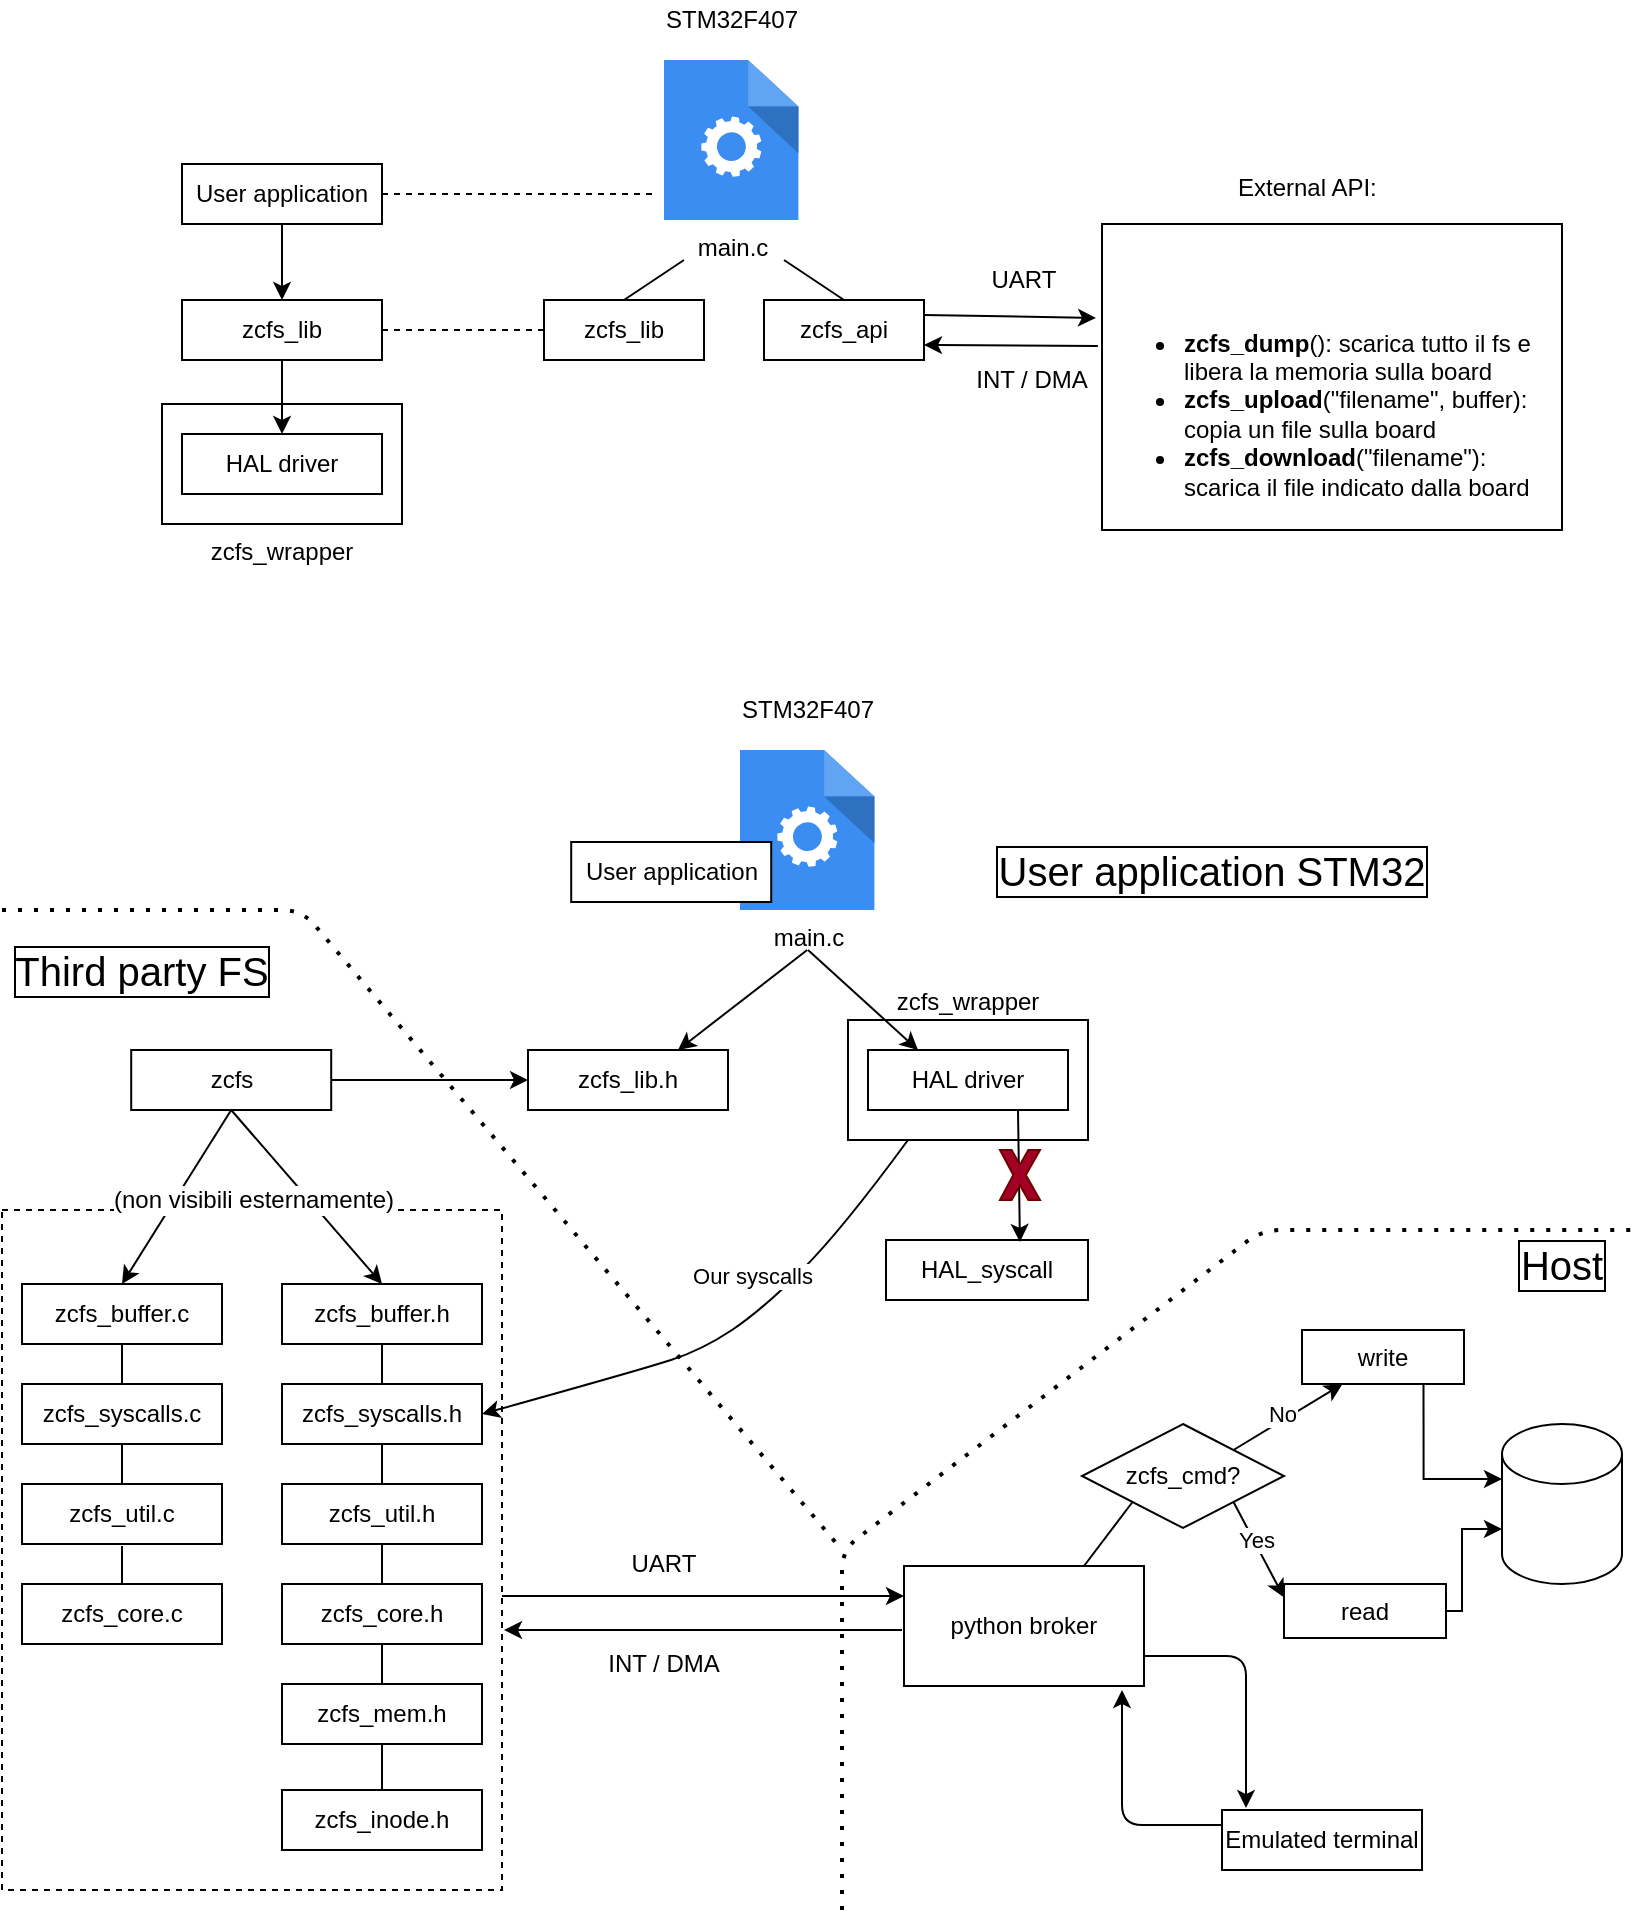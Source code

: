 <mxfile version="14.8.1" type="device"><diagram id="btjbdn9EM8TgPh4mkgvj" name="Page-1"><mxGraphModel dx="1422" dy="767" grid="1" gridSize="10" guides="1" tooltips="1" connect="1" arrows="1" fold="1" page="1" pageScale="1" pageWidth="850" pageHeight="1100" math="0" shadow="0"><root><mxCell id="0"/><mxCell id="1" parent="0"/><mxCell id="ygo-DqJAE05WGmwOfx50-6" value="" style="rounded=0;whiteSpace=wrap;html=1;labelBackgroundColor=none;fontColor=#000000;dashed=1;" parent="1" vertex="1"><mxGeometry x="10" y="730" width="250" height="340" as="geometry"/></mxCell><mxCell id="cbyzTCNreInXnjVWS00k-3" value="main.c" style="html=1;aspect=fixed;strokeColor=none;shadow=0;align=center;verticalAlign=top;fillColor=#3B8DF1;shape=mxgraph.gcp2.process;labelPosition=center;verticalLabelPosition=bottom;" parent="1" vertex="1"><mxGeometry x="341" y="155" width="67.2" height="80" as="geometry"/></mxCell><mxCell id="cbyzTCNreInXnjVWS00k-4" value="&lt;br&gt;&lt;ul&gt;&lt;li style=&quot;text-align: left&quot;&gt;&lt;b&gt;zcfs_dump&lt;/b&gt;(): scarica tutto il fs e libera la memoria sulla board&amp;nbsp;&lt;/li&gt;&lt;li style=&quot;text-align: left&quot;&gt;&lt;b&gt;zcfs_upload&lt;/b&gt;(&quot;filename&quot;, buffer): copia un file sulla board&lt;/li&gt;&lt;li style=&quot;text-align: left&quot;&gt;&lt;b&gt;zcfs_download&lt;/b&gt;(&quot;filename&quot;): scarica il file indicato dalla board&lt;/li&gt;&lt;/ul&gt;" style="rounded=0;whiteSpace=wrap;html=1;verticalAlign=bottom;" parent="1" vertex="1"><mxGeometry x="560" y="237" width="230" height="153" as="geometry"/></mxCell><mxCell id="cbyzTCNreInXnjVWS00k-5" value="" style="endArrow=classic;html=1;entryX=-0.013;entryY=0.307;entryDx=0;entryDy=0;exitX=1;exitY=0.25;exitDx=0;exitDy=0;entryPerimeter=0;" parent="1" source="cbyzTCNreInXnjVWS00k-8" target="cbyzTCNreInXnjVWS00k-4" edge="1"><mxGeometry width="50" height="50" relative="1" as="geometry"><mxPoint x="409" y="190" as="sourcePoint"/><mxPoint x="411" y="235" as="targetPoint"/></mxGeometry></mxCell><mxCell id="cbyzTCNreInXnjVWS00k-6" value="" style="endArrow=classic;html=1;exitX=-0.009;exitY=0.399;exitDx=0;exitDy=0;exitPerimeter=0;entryX=1;entryY=0.75;entryDx=0;entryDy=0;" parent="1" source="cbyzTCNreInXnjVWS00k-4" target="cbyzTCNreInXnjVWS00k-8" edge="1"><mxGeometry width="50" height="50" relative="1" as="geometry"><mxPoint x="419" y="200" as="sourcePoint"/><mxPoint x="411" y="205" as="targetPoint"/></mxGeometry></mxCell><mxCell id="cbyzTCNreInXnjVWS00k-7" value="UART" style="text;html=1;strokeColor=none;fillColor=none;align=center;verticalAlign=middle;whiteSpace=wrap;rounded=0;" parent="1" vertex="1"><mxGeometry x="501" y="255" width="40" height="20" as="geometry"/></mxCell><mxCell id="cbyzTCNreInXnjVWS00k-8" value="zcfs_api" style="rounded=0;whiteSpace=wrap;html=1;" parent="1" vertex="1"><mxGeometry x="391" y="275" width="80" height="30" as="geometry"/></mxCell><mxCell id="cbyzTCNreInXnjVWS00k-9" value="zcfs_lib" style="rounded=0;whiteSpace=wrap;html=1;" parent="1" vertex="1"><mxGeometry x="281" y="275" width="80" height="30" as="geometry"/></mxCell><mxCell id="cbyzTCNreInXnjVWS00k-11" value="" style="endArrow=none;html=1;exitX=0.5;exitY=0;exitDx=0;exitDy=0;" parent="1" source="cbyzTCNreInXnjVWS00k-8" edge="1"><mxGeometry width="50" height="50" relative="1" as="geometry"><mxPoint x="361" y="275" as="sourcePoint"/><mxPoint x="401" y="255" as="targetPoint"/></mxGeometry></mxCell><mxCell id="cbyzTCNreInXnjVWS00k-13" value="" style="endArrow=none;html=1;exitX=0.5;exitY=0;exitDx=0;exitDy=0;" parent="1" source="cbyzTCNreInXnjVWS00k-9" edge="1"><mxGeometry width="50" height="50" relative="1" as="geometry"><mxPoint x="361" y="275" as="sourcePoint"/><mxPoint x="351" y="255" as="targetPoint"/></mxGeometry></mxCell><mxCell id="cbyzTCNreInXnjVWS00k-14" value="User application" style="rounded=0;whiteSpace=wrap;html=1;" parent="1" vertex="1"><mxGeometry x="100" y="207" width="100" height="30" as="geometry"/></mxCell><mxCell id="cbyzTCNreInXnjVWS00k-15" value="zcfs_lib" style="rounded=0;whiteSpace=wrap;html=1;" parent="1" vertex="1"><mxGeometry x="100" y="275" width="100" height="30" as="geometry"/></mxCell><mxCell id="cbyzTCNreInXnjVWS00k-18" value="zcfs_wrapper" style="rounded=0;whiteSpace=wrap;html=1;labelPosition=center;verticalLabelPosition=bottom;align=center;verticalAlign=top;" parent="1" vertex="1"><mxGeometry x="90" y="327" width="120" height="60" as="geometry"/></mxCell><mxCell id="cbyzTCNreInXnjVWS00k-16" value="HAL driver" style="rounded=0;whiteSpace=wrap;html=1;" parent="1" vertex="1"><mxGeometry x="100" y="342" width="100" height="30" as="geometry"/></mxCell><mxCell id="cbyzTCNreInXnjVWS00k-20" value="" style="endArrow=none;dashed=1;html=1;exitX=1;exitY=0.5;exitDx=0;exitDy=0;entryX=-0.045;entryY=0.838;entryDx=0;entryDy=0;entryPerimeter=0;" parent="1" source="cbyzTCNreInXnjVWS00k-14" target="cbyzTCNreInXnjVWS00k-3" edge="1"><mxGeometry width="50" height="50" relative="1" as="geometry"><mxPoint x="361" y="355" as="sourcePoint"/><mxPoint x="411" y="305" as="targetPoint"/></mxGeometry></mxCell><mxCell id="cbyzTCNreInXnjVWS00k-21" value="" style="endArrow=none;dashed=1;html=1;exitX=1;exitY=0.5;exitDx=0;exitDy=0;entryX=0;entryY=0.5;entryDx=0;entryDy=0;" parent="1" source="cbyzTCNreInXnjVWS00k-15" target="cbyzTCNreInXnjVWS00k-9" edge="1"><mxGeometry width="50" height="50" relative="1" as="geometry"><mxPoint x="242.51" y="365" as="sourcePoint"/><mxPoint x="251" y="305" as="targetPoint"/></mxGeometry></mxCell><mxCell id="cbyzTCNreInXnjVWS00k-22" value="" style="endArrow=classic;html=1;exitX=0.5;exitY=1;exitDx=0;exitDy=0;" parent="1" source="cbyzTCNreInXnjVWS00k-14" target="cbyzTCNreInXnjVWS00k-15" edge="1"><mxGeometry width="50" height="50" relative="1" as="geometry"><mxPoint x="390" y="355" as="sourcePoint"/><mxPoint x="390" y="395" as="targetPoint"/></mxGeometry></mxCell><mxCell id="cbyzTCNreInXnjVWS00k-26" value="" style="endArrow=classic;html=1;entryX=0.5;entryY=0;entryDx=0;entryDy=0;exitX=0.5;exitY=1;exitDx=0;exitDy=0;" parent="1" source="cbyzTCNreInXnjVWS00k-15" target="cbyzTCNreInXnjVWS00k-16" edge="1"><mxGeometry width="50" height="50" relative="1" as="geometry"><mxPoint x="390" y="355" as="sourcePoint"/><mxPoint x="400" y="405" as="targetPoint"/></mxGeometry></mxCell><mxCell id="cbyzTCNreInXnjVWS00k-27" value="STM32F407" style="text;html=1;strokeColor=none;fillColor=none;align=center;verticalAlign=middle;whiteSpace=wrap;rounded=0;" parent="1" vertex="1"><mxGeometry x="329.6" y="125" width="90" height="20" as="geometry"/></mxCell><mxCell id="cbyzTCNreInXnjVWS00k-28" value="INT / DMA" style="text;html=1;strokeColor=none;fillColor=none;align=center;verticalAlign=middle;whiteSpace=wrap;rounded=0;" parent="1" vertex="1"><mxGeometry x="490" y="305" width="70" height="20" as="geometry"/></mxCell><mxCell id="VuQhqZUkFGUTHoQFfaqK-1" value="main.c" style="html=1;aspect=fixed;strokeColor=none;shadow=0;align=center;verticalAlign=top;fillColor=#3B8DF1;shape=mxgraph.gcp2.process;labelPosition=center;verticalLabelPosition=bottom;" parent="1" vertex="1"><mxGeometry x="379" y="500" width="67.2" height="80" as="geometry"/></mxCell><mxCell id="VuQhqZUkFGUTHoQFfaqK-2" value="STM32F407" style="text;html=1;strokeColor=none;fillColor=none;align=center;verticalAlign=middle;whiteSpace=wrap;rounded=0;" parent="1" vertex="1"><mxGeometry x="367.6" y="470" width="90" height="20" as="geometry"/></mxCell><mxCell id="VuQhqZUkFGUTHoQFfaqK-3" value="User application" style="rounded=0;whiteSpace=wrap;html=1;" parent="1" vertex="1"><mxGeometry x="294.6" y="546" width="100" height="30" as="geometry"/></mxCell><mxCell id="VuQhqZUkFGUTHoQFfaqK-4" value="zcfs_lib.h" style="rounded=0;whiteSpace=wrap;html=1;" parent="1" vertex="1"><mxGeometry x="273" y="650" width="100" height="30" as="geometry"/></mxCell><mxCell id="VuQhqZUkFGUTHoQFfaqK-6" value="zcfs_wrapper" style="rounded=0;whiteSpace=wrap;html=1;labelPosition=center;verticalLabelPosition=top;align=center;verticalAlign=bottom;" parent="1" vertex="1"><mxGeometry x="433" y="635" width="120" height="60" as="geometry"/></mxCell><mxCell id="VuQhqZUkFGUTHoQFfaqK-7" value="HAL driver" style="rounded=0;whiteSpace=wrap;html=1;" parent="1" vertex="1"><mxGeometry x="443" y="650" width="100" height="30" as="geometry"/></mxCell><mxCell id="VuQhqZUkFGUTHoQFfaqK-8" value="" style="endArrow=classic;html=1;entryX=0.25;entryY=0;entryDx=0;entryDy=0;" parent="1" target="VuQhqZUkFGUTHoQFfaqK-7" edge="1"><mxGeometry width="50" height="50" relative="1" as="geometry"><mxPoint x="413" y="600" as="sourcePoint"/><mxPoint x="662.6" y="780" as="targetPoint"/></mxGeometry></mxCell><mxCell id="VuQhqZUkFGUTHoQFfaqK-9" value="" style="endArrow=classic;html=1;entryX=0.75;entryY=0;entryDx=0;entryDy=0;" parent="1" target="VuQhqZUkFGUTHoQFfaqK-4" edge="1"><mxGeometry width="50" height="50" relative="1" as="geometry"><mxPoint x="412.6" y="600" as="sourcePoint"/><mxPoint x="447.6" y="630" as="targetPoint"/></mxGeometry></mxCell><mxCell id="VuQhqZUkFGUTHoQFfaqK-10" value="zcfs" style="rounded=0;whiteSpace=wrap;html=1;" parent="1" vertex="1"><mxGeometry x="74.6" y="650" width="100" height="30" as="geometry"/></mxCell><mxCell id="VuQhqZUkFGUTHoQFfaqK-11" value="" style="endArrow=classic;html=1;entryX=0;entryY=0.5;entryDx=0;entryDy=0;exitX=1;exitY=0.5;exitDx=0;exitDy=0;" parent="1" source="VuQhqZUkFGUTHoQFfaqK-10" target="VuQhqZUkFGUTHoQFfaqK-4" edge="1"><mxGeometry width="50" height="50" relative="1" as="geometry"><mxPoint x="279.0" y="725" as="sourcePoint"/><mxPoint x="604.4" y="590" as="targetPoint"/></mxGeometry></mxCell><mxCell id="VuQhqZUkFGUTHoQFfaqK-12" value="zcfs_buffer.c" style="rounded=0;whiteSpace=wrap;html=1;" parent="1" vertex="1"><mxGeometry x="20" y="767" width="100" height="30" as="geometry"/></mxCell><mxCell id="VuQhqZUkFGUTHoQFfaqK-13" value="zcfs_syscalls.c" style="rounded=0;whiteSpace=wrap;html=1;" parent="1" vertex="1"><mxGeometry x="20" y="817" width="100" height="30" as="geometry"/></mxCell><mxCell id="VuQhqZUkFGUTHoQFfaqK-14" value="zcfs_util.c" style="rounded=0;whiteSpace=wrap;html=1;" parent="1" vertex="1"><mxGeometry x="20" y="867" width="100" height="30" as="geometry"/></mxCell><mxCell id="VuQhqZUkFGUTHoQFfaqK-15" value="zcfs_buffer.h" style="rounded=0;whiteSpace=wrap;html=1;" parent="1" vertex="1"><mxGeometry x="150" y="767" width="100" height="30" as="geometry"/></mxCell><mxCell id="VuQhqZUkFGUTHoQFfaqK-16" value="&lt;div&gt;zcfs_syscalls.h&lt;/div&gt;" style="rounded=0;whiteSpace=wrap;html=1;" parent="1" vertex="1"><mxGeometry x="150" y="817" width="100" height="30" as="geometry"/></mxCell><mxCell id="VuQhqZUkFGUTHoQFfaqK-17" value="zcfs_util.h" style="rounded=0;whiteSpace=wrap;html=1;" parent="1" vertex="1"><mxGeometry x="150" y="867" width="100" height="30" as="geometry"/></mxCell><mxCell id="VuQhqZUkFGUTHoQFfaqK-18" value="zcfs_core.h" style="rounded=0;whiteSpace=wrap;html=1;" parent="1" vertex="1"><mxGeometry x="150" y="917" width="100" height="30" as="geometry"/></mxCell><mxCell id="VuQhqZUkFGUTHoQFfaqK-19" value="zcfs_mem.h" style="rounded=0;whiteSpace=wrap;html=1;" parent="1" vertex="1"><mxGeometry x="150" y="967" width="100" height="30" as="geometry"/></mxCell><mxCell id="VuQhqZUkFGUTHoQFfaqK-21" value="" style="endArrow=classic;html=1;entryX=0.5;entryY=0;entryDx=0;entryDy=0;exitX=0.5;exitY=1;exitDx=0;exitDy=0;" parent="1" source="VuQhqZUkFGUTHoQFfaqK-10" target="VuQhqZUkFGUTHoQFfaqK-12" edge="1"><mxGeometry width="50" height="50" relative="1" as="geometry"><mxPoint x="390" y="715" as="sourcePoint"/><mxPoint x="440" y="665" as="targetPoint"/></mxGeometry></mxCell><mxCell id="VuQhqZUkFGUTHoQFfaqK-22" value="" style="endArrow=classic;html=1;entryX=0.5;entryY=0;entryDx=0;entryDy=0;exitX=0.5;exitY=1;exitDx=0;exitDy=0;" parent="1" source="VuQhqZUkFGUTHoQFfaqK-10" target="VuQhqZUkFGUTHoQFfaqK-15" edge="1"><mxGeometry width="50" height="50" relative="1" as="geometry"><mxPoint x="134.6" y="690" as="sourcePoint"/><mxPoint x="80" y="755" as="targetPoint"/></mxGeometry></mxCell><mxCell id="VuQhqZUkFGUTHoQFfaqK-23" value="" style="endArrow=none;html=1;exitX=0.5;exitY=0;exitDx=0;exitDy=0;entryX=0.5;entryY=1;entryDx=0;entryDy=0;" parent="1" source="VuQhqZUkFGUTHoQFfaqK-13" target="VuQhqZUkFGUTHoQFfaqK-12" edge="1"><mxGeometry width="50" height="50" relative="1" as="geometry"><mxPoint x="390" y="737" as="sourcePoint"/><mxPoint x="440" y="687" as="targetPoint"/></mxGeometry></mxCell><mxCell id="VuQhqZUkFGUTHoQFfaqK-25" value="" style="endArrow=none;html=1;entryX=0.5;entryY=1;entryDx=0;entryDy=0;exitX=0.5;exitY=0;exitDx=0;exitDy=0;" parent="1" source="VuQhqZUkFGUTHoQFfaqK-14" target="VuQhqZUkFGUTHoQFfaqK-13" edge="1"><mxGeometry width="50" height="50" relative="1" as="geometry"><mxPoint x="390" y="737" as="sourcePoint"/><mxPoint x="440" y="687" as="targetPoint"/></mxGeometry></mxCell><mxCell id="VuQhqZUkFGUTHoQFfaqK-26" value="" style="endArrow=none;html=1;entryX=0.5;entryY=1;entryDx=0;entryDy=0;exitX=0.5;exitY=0;exitDx=0;exitDy=0;" parent="1" source="VuQhqZUkFGUTHoQFfaqK-16" target="VuQhqZUkFGUTHoQFfaqK-15" edge="1"><mxGeometry width="50" height="50" relative="1" as="geometry"><mxPoint x="390" y="737" as="sourcePoint"/><mxPoint x="440" y="687" as="targetPoint"/></mxGeometry></mxCell><mxCell id="VuQhqZUkFGUTHoQFfaqK-27" value="" style="endArrow=none;html=1;entryX=0.5;entryY=1;entryDx=0;entryDy=0;" parent="1" source="VuQhqZUkFGUTHoQFfaqK-17" target="VuQhqZUkFGUTHoQFfaqK-16" edge="1"><mxGeometry width="50" height="50" relative="1" as="geometry"><mxPoint x="390" y="737" as="sourcePoint"/><mxPoint x="440" y="687" as="targetPoint"/></mxGeometry></mxCell><mxCell id="VuQhqZUkFGUTHoQFfaqK-28" value="" style="endArrow=none;html=1;exitX=0.5;exitY=1;exitDx=0;exitDy=0;" parent="1" source="VuQhqZUkFGUTHoQFfaqK-17" target="VuQhqZUkFGUTHoQFfaqK-18" edge="1"><mxGeometry width="50" height="50" relative="1" as="geometry"><mxPoint x="390" y="737" as="sourcePoint"/><mxPoint x="440" y="687" as="targetPoint"/></mxGeometry></mxCell><mxCell id="VuQhqZUkFGUTHoQFfaqK-29" value="" style="endArrow=none;html=1;exitX=0.5;exitY=1;exitDx=0;exitDy=0;" parent="1" source="VuQhqZUkFGUTHoQFfaqK-18" target="VuQhqZUkFGUTHoQFfaqK-19" edge="1"><mxGeometry width="50" height="50" relative="1" as="geometry"><mxPoint x="390" y="737" as="sourcePoint"/><mxPoint x="440" y="687" as="targetPoint"/></mxGeometry></mxCell><mxCell id="VuQhqZUkFGUTHoQFfaqK-31" value="HAL_syscall" style="rounded=0;whiteSpace=wrap;html=1;" parent="1" vertex="1"><mxGeometry x="452" y="745" width="101" height="30" as="geometry"/></mxCell><mxCell id="VuQhqZUkFGUTHoQFfaqK-32" value="" style="endArrow=classic;html=1;exitX=0.75;exitY=1;exitDx=0;exitDy=0;entryX=0.663;entryY=0.033;entryDx=0;entryDy=0;entryPerimeter=0;" parent="1" source="VuQhqZUkFGUTHoQFfaqK-7" target="VuQhqZUkFGUTHoQFfaqK-31" edge="1"><mxGeometry width="50" height="50" relative="1" as="geometry"><mxPoint x="392" y="730" as="sourcePoint"/><mxPoint x="518" y="760" as="targetPoint"/></mxGeometry></mxCell><mxCell id="VuQhqZUkFGUTHoQFfaqK-35" value="" style="verticalLabelPosition=bottom;verticalAlign=top;html=1;shape=mxgraph.basic.x;fontColor=#ffffff;labelBackgroundColor=none;fillColor=#a20025;strokeColor=#6F0000;" parent="1" vertex="1"><mxGeometry x="509" y="700" width="20" height="25" as="geometry"/></mxCell><mxCell id="VuQhqZUkFGUTHoQFfaqK-36" value="" style="curved=1;endArrow=classic;html=1;fontColor=#FF3333;entryX=1;entryY=0.5;entryDx=0;entryDy=0;exitX=0.25;exitY=1;exitDx=0;exitDy=0;" parent="1" source="VuQhqZUkFGUTHoQFfaqK-6" target="VuQhqZUkFGUTHoQFfaqK-16" edge="1"><mxGeometry width="50" height="50" relative="1" as="geometry"><mxPoint x="369" y="730" as="sourcePoint"/><mxPoint x="419" y="680" as="targetPoint"/><Array as="points"><mxPoint x="430" y="740"/><mxPoint x="390" y="780"/><mxPoint x="360" y="800"/><mxPoint x="329" y="810"/></Array></mxGeometry></mxCell><mxCell id="ygo-DqJAE05WGmwOfx50-1" value="&lt;div&gt;Our syscalls&lt;/div&gt;" style="edgeLabel;html=1;align=center;verticalAlign=middle;resizable=0;points=[];" parent="VuQhqZUkFGUTHoQFfaqK-36" vertex="1" connectable="0"><mxGeometry x="-0.301" relative="1" as="geometry"><mxPoint x="-20" y="-3" as="offset"/></mxGeometry></mxCell><mxCell id="VuQhqZUkFGUTHoQFfaqK-38" value="zcfs_inode.h" style="rounded=0;whiteSpace=wrap;html=1;" parent="1" vertex="1"><mxGeometry x="150" y="1020" width="100" height="30" as="geometry"/></mxCell><mxCell id="VuQhqZUkFGUTHoQFfaqK-39" value="" style="endArrow=none;html=1;fontColor=#FF3333;entryX=0.5;entryY=0;entryDx=0;entryDy=0;exitX=0.5;exitY=1;exitDx=0;exitDy=0;" parent="1" source="VuQhqZUkFGUTHoQFfaqK-19" target="VuQhqZUkFGUTHoQFfaqK-38" edge="1"><mxGeometry width="50" height="50" relative="1" as="geometry"><mxPoint x="369" y="730" as="sourcePoint"/><mxPoint x="419" y="680" as="targetPoint"/></mxGeometry></mxCell><mxCell id="VuQhqZUkFGUTHoQFfaqK-40" value="python broker" style="rounded=0;whiteSpace=wrap;html=1;" parent="1" vertex="1"><mxGeometry x="461" y="908" width="120" height="60" as="geometry"/></mxCell><mxCell id="VuQhqZUkFGUTHoQFfaqK-41" value="" style="endArrow=classic;html=1;entryX=0;entryY=0.25;entryDx=0;entryDy=0;" parent="1" target="VuQhqZUkFGUTHoQFfaqK-40" edge="1"><mxGeometry width="50" height="50" relative="1" as="geometry"><mxPoint x="260" y="923" as="sourcePoint"/><mxPoint x="320" y="868" as="targetPoint"/></mxGeometry></mxCell><mxCell id="VuQhqZUkFGUTHoQFfaqK-42" value="" style="endArrow=classic;html=1;" parent="1" edge="1"><mxGeometry width="50" height="50" relative="1" as="geometry"><mxPoint x="460" y="940" as="sourcePoint"/><mxPoint x="261" y="940" as="targetPoint"/></mxGeometry></mxCell><mxCell id="VuQhqZUkFGUTHoQFfaqK-43" value="UART" style="text;html=1;strokeColor=none;fillColor=none;align=center;verticalAlign=middle;whiteSpace=wrap;rounded=0;" parent="1" vertex="1"><mxGeometry x="321" y="897" width="40" height="20" as="geometry"/></mxCell><mxCell id="ygo-DqJAE05WGmwOfx50-15" style="rounded=0;orthogonalLoop=1;jettySize=auto;html=1;exitX=1;exitY=0;exitDx=0;exitDy=0;entryX=0.25;entryY=1;entryDx=0;entryDy=0;fontColor=#000000;" parent="1" source="VuQhqZUkFGUTHoQFfaqK-45" target="VuQhqZUkFGUTHoQFfaqK-48" edge="1"><mxGeometry relative="1" as="geometry"/></mxCell><mxCell id="ygo-DqJAE05WGmwOfx50-18" value="No" style="edgeLabel;html=1;align=center;verticalAlign=middle;resizable=0;points=[];fontColor=#000000;" parent="ygo-DqJAE05WGmwOfx50-15" vertex="1" connectable="0"><mxGeometry x="-0.22" relative="1" as="geometry"><mxPoint x="3" y="-5" as="offset"/></mxGeometry></mxCell><mxCell id="VuQhqZUkFGUTHoQFfaqK-45" value="&lt;font&gt;zcfs_cmd?&lt;/font&gt;" style="rhombus;whiteSpace=wrap;html=1;labelBackgroundColor=none;fontColor=#000000;" parent="1" vertex="1"><mxGeometry x="550" y="837" width="101" height="52" as="geometry"/></mxCell><mxCell id="ygo-DqJAE05WGmwOfx50-16" value="" style="edgeStyle=orthogonalEdgeStyle;rounded=0;orthogonalLoop=1;jettySize=auto;html=1;fontColor=#000000;exitX=0.75;exitY=1;exitDx=0;exitDy=0;entryX=0;entryY=0;entryDx=0;entryDy=27.5;entryPerimeter=0;" parent="1" source="VuQhqZUkFGUTHoQFfaqK-48" target="VuQhqZUkFGUTHoQFfaqK-51" edge="1"><mxGeometry relative="1" as="geometry"/></mxCell><mxCell id="VuQhqZUkFGUTHoQFfaqK-48" value="write" style="rounded=0;whiteSpace=wrap;html=1;" parent="1" vertex="1"><mxGeometry x="660" y="790" width="81" height="27" as="geometry"/></mxCell><mxCell id="VuQhqZUkFGUTHoQFfaqK-51" value="&lt;font color=&quot;#ffffff&quot;&gt;zcfs&lt;/font&gt;" style="shape=cylinder3;whiteSpace=wrap;html=1;boundedLbl=1;backgroundOutline=1;size=15;labelBackgroundColor=none;fontColor=#FF3333;" parent="1" vertex="1"><mxGeometry x="760" y="837" width="60" height="80" as="geometry"/></mxCell><mxCell id="VuQhqZUkFGUTHoQFfaqK-54" value="" style="endArrow=none;dashed=1;html=1;dashPattern=1 3;strokeWidth=2;fontColor=#FF3333;" parent="1" edge="1"><mxGeometry width="50" height="50" relative="1" as="geometry"><mxPoint x="430" y="1080" as="sourcePoint"/><mxPoint x="830" y="740" as="targetPoint"/><Array as="points"><mxPoint x="430" y="900"/><mxPoint x="640" y="740"/></Array></mxGeometry></mxCell><mxCell id="VuQhqZUkFGUTHoQFfaqK-55" value="" style="endArrow=none;dashed=1;html=1;dashPattern=1 3;strokeWidth=2;fontColor=#FF3333;" parent="1" edge="1"><mxGeometry width="50" height="50" relative="1" as="geometry"><mxPoint x="10" y="580" as="sourcePoint"/><mxPoint x="430" y="900" as="targetPoint"/><Array as="points"><mxPoint x="160" y="580"/></Array></mxGeometry></mxCell><mxCell id="VuQhqZUkFGUTHoQFfaqK-56" value="Host" style="text;html=1;strokeColor=none;fillColor=none;align=center;verticalAlign=middle;whiteSpace=wrap;rounded=0;labelBackgroundColor=none;fontSize=20;labelBorderColor=#000000;fontColor=#000000;" parent="1" vertex="1"><mxGeometry x="770" y="747" width="40" height="20" as="geometry"/></mxCell><mxCell id="VuQhqZUkFGUTHoQFfaqK-57" value="Third party FS" style="text;html=1;strokeColor=none;fillColor=none;align=center;verticalAlign=middle;whiteSpace=wrap;rounded=0;labelBackgroundColor=none;fontSize=20;labelBorderColor=#000000;fontColor=#000000;" parent="1" vertex="1"><mxGeometry x="10" y="600" width="140" height="20" as="geometry"/></mxCell><mxCell id="VuQhqZUkFGUTHoQFfaqK-58" value="User application STM32" style="text;html=1;strokeColor=none;fillColor=none;align=center;verticalAlign=middle;whiteSpace=wrap;rounded=0;labelBackgroundColor=none;fontSize=20;labelBorderColor=#000000;fontColor=#000000;" parent="1" vertex="1"><mxGeometry x="498" y="550" width="234" height="20" as="geometry"/></mxCell><mxCell id="ygo-DqJAE05WGmwOfx50-3" value="zcfs_core.c" style="rounded=0;whiteSpace=wrap;html=1;" parent="1" vertex="1"><mxGeometry x="20" y="917" width="100" height="30" as="geometry"/></mxCell><mxCell id="ygo-DqJAE05WGmwOfx50-4" value="" style="endArrow=none;html=1;" parent="1" source="ygo-DqJAE05WGmwOfx50-3" edge="1"><mxGeometry width="50" height="50" relative="1" as="geometry"><mxPoint x="69.5" y="918" as="sourcePoint"/><mxPoint x="70" y="898" as="targetPoint"/></mxGeometry></mxCell><mxCell id="VuQhqZUkFGUTHoQFfaqK-30" value="(non visibili esternamente)" style="text;html=1;strokeColor=none;fillColor=none;align=center;verticalAlign=middle;whiteSpace=wrap;rounded=0;labelBackgroundColor=#ffffff;" parent="1" vertex="1"><mxGeometry x="50.0" y="715" width="172.4" height="20" as="geometry"/></mxCell><mxCell id="ygo-DqJAE05WGmwOfx50-5" value="INT / DMA" style="text;html=1;strokeColor=none;fillColor=none;align=center;verticalAlign=middle;whiteSpace=wrap;rounded=0;" parent="1" vertex="1"><mxGeometry x="306" y="947" width="70" height="20" as="geometry"/></mxCell><mxCell id="ygo-DqJAE05WGmwOfx50-10" value="Emulated terminal" style="rounded=0;whiteSpace=wrap;html=1;" parent="1" vertex="1"><mxGeometry x="620" y="1030" width="100" height="30" as="geometry"/></mxCell><mxCell id="ygo-DqJAE05WGmwOfx50-20" value="" style="endArrow=none;html=1;fontColor=#000000;exitX=0.75;exitY=0;exitDx=0;exitDy=0;entryX=0;entryY=1;entryDx=0;entryDy=0;" parent="1" source="VuQhqZUkFGUTHoQFfaqK-40" target="VuQhqZUkFGUTHoQFfaqK-45" edge="1"><mxGeometry width="50" height="50" relative="1" as="geometry"><mxPoint x="400" y="820" as="sourcePoint"/><mxPoint x="450" y="770" as="targetPoint"/><Array as="points"/></mxGeometry></mxCell><mxCell id="ygo-DqJAE05WGmwOfx50-24" style="edgeStyle=orthogonalEdgeStyle;rounded=0;orthogonalLoop=1;jettySize=auto;html=1;entryX=0;entryY=0;entryDx=0;entryDy=52.5;entryPerimeter=0;fontColor=#000000;" parent="1" source="ygo-DqJAE05WGmwOfx50-21" target="VuQhqZUkFGUTHoQFfaqK-51" edge="1"><mxGeometry relative="1" as="geometry"><Array as="points"><mxPoint x="740" y="931"/><mxPoint x="740" y="890"/></Array></mxGeometry></mxCell><mxCell id="ygo-DqJAE05WGmwOfx50-21" value="read" style="rounded=0;whiteSpace=wrap;html=1;" parent="1" vertex="1"><mxGeometry x="651" y="917" width="81" height="27" as="geometry"/></mxCell><mxCell id="ygo-DqJAE05WGmwOfx50-22" style="rounded=0;orthogonalLoop=1;jettySize=auto;html=1;exitX=1;exitY=1;exitDx=0;exitDy=0;fontColor=#000000;entryX=0;entryY=0.25;entryDx=0;entryDy=0;" parent="1" source="VuQhqZUkFGUTHoQFfaqK-45" target="ygo-DqJAE05WGmwOfx50-21" edge="1"><mxGeometry relative="1" as="geometry"><mxPoint x="635.75" y="860" as="sourcePoint"/><mxPoint x="700" y="920" as="targetPoint"/></mxGeometry></mxCell><mxCell id="ygo-DqJAE05WGmwOfx50-23" value="Yes" style="edgeLabel;html=1;align=center;verticalAlign=middle;resizable=0;points=[];fontColor=#000000;" parent="ygo-DqJAE05WGmwOfx50-22" vertex="1" connectable="0"><mxGeometry x="-0.22" relative="1" as="geometry"><mxPoint x="1" as="offset"/></mxGeometry></mxCell><mxCell id="ygo-DqJAE05WGmwOfx50-25" value="" style="endArrow=classic;html=1;fontColor=#000000;edgeStyle=orthogonalEdgeStyle;exitX=0;exitY=0.25;exitDx=0;exitDy=0;" parent="1" source="ygo-DqJAE05WGmwOfx50-10" edge="1"><mxGeometry width="50" height="50" relative="1" as="geometry"><mxPoint x="600" y="1060" as="sourcePoint"/><mxPoint x="570" y="970" as="targetPoint"/><Array as="points"><mxPoint x="570" y="1038"/></Array></mxGeometry></mxCell><mxCell id="ygo-DqJAE05WGmwOfx50-26" value="" style="endArrow=classic;html=1;fontColor=#000000;entryX=0.12;entryY=-0.033;entryDx=0;entryDy=0;entryPerimeter=0;exitX=1;exitY=0.75;exitDx=0;exitDy=0;edgeStyle=orthogonalEdgeStyle;" parent="1" source="VuQhqZUkFGUTHoQFfaqK-40" target="ygo-DqJAE05WGmwOfx50-10" edge="1"><mxGeometry width="50" height="50" relative="1" as="geometry"><mxPoint x="540" y="968" as="sourcePoint"/><mxPoint x="600" y="1021" as="targetPoint"/><Array as="points"><mxPoint x="632" y="953"/></Array></mxGeometry></mxCell><mxCell id="9rKiy2HsejybFi1GtLn6-1" value="External API:" style="text;whiteSpace=wrap;html=1;" vertex="1" parent="1"><mxGeometry x="626" y="205" width="88" height="30" as="geometry"/></mxCell></root></mxGraphModel></diagram></mxfile>